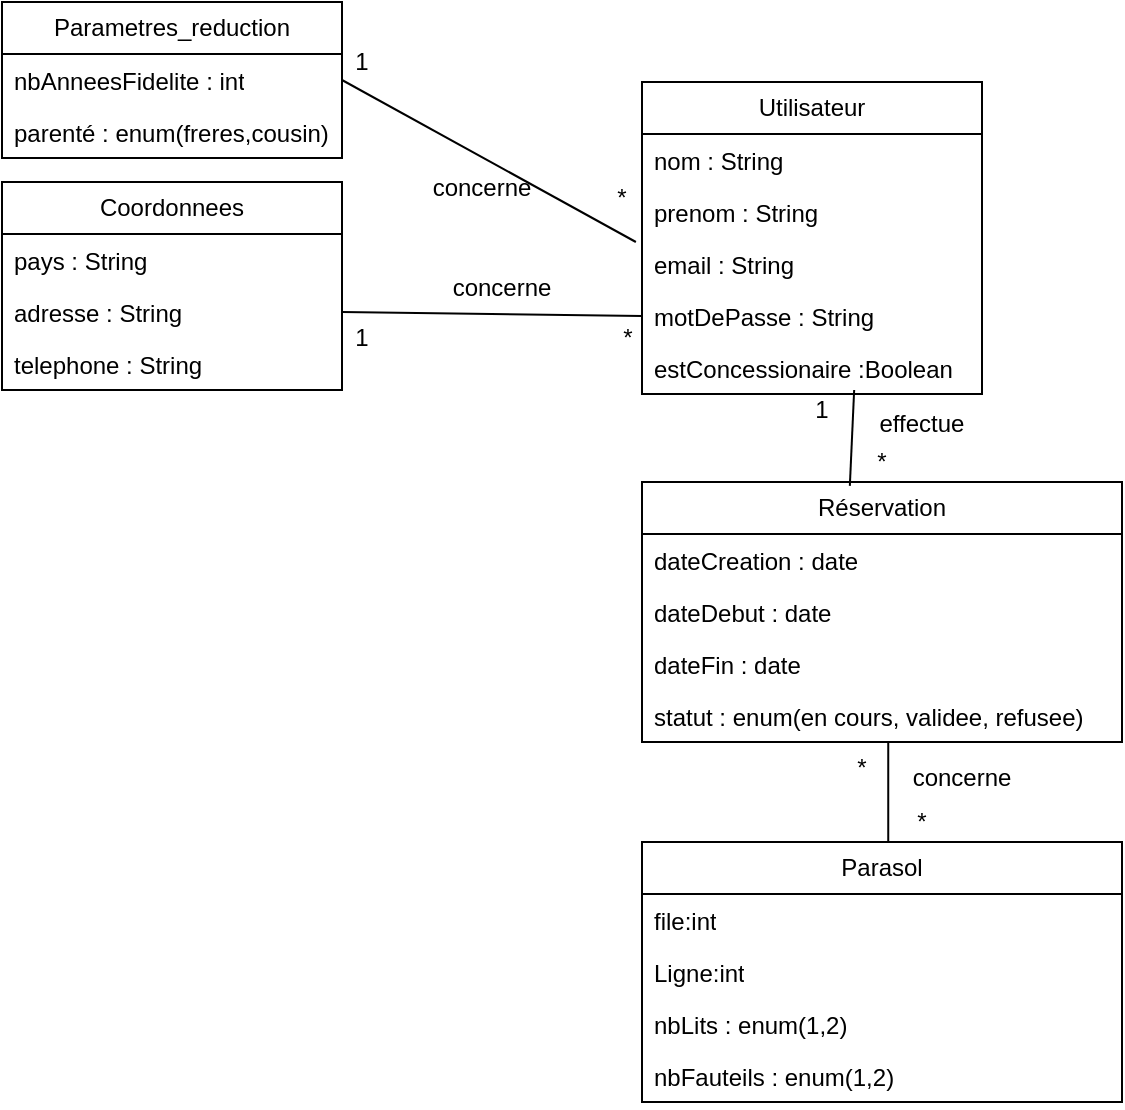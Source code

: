 <mxfile version="21.3.7" type="github">
  <diagram name="Page-1" id="dKBTrxsumRvwRfnkc9OE">
    <mxGraphModel dx="906" dy="628" grid="1" gridSize="10" guides="1" tooltips="1" connect="1" arrows="1" fold="1" page="1" pageScale="1" pageWidth="827" pageHeight="1169" math="0" shadow="0">
      <root>
        <mxCell id="0" />
        <mxCell id="1" parent="0" />
        <mxCell id="kaMZpVxV8Li5TpcQR-ti-2" value="Parametres_reduction" style="swimlane;fontStyle=0;childLayout=stackLayout;horizontal=1;startSize=26;fillColor=none;horizontalStack=0;resizeParent=1;resizeParentMax=0;resizeLast=0;collapsible=1;marginBottom=0;whiteSpace=wrap;html=1;" vertex="1" parent="1">
          <mxGeometry x="30" y="20" width="170" height="78" as="geometry" />
        </mxCell>
        <mxCell id="kaMZpVxV8Li5TpcQR-ti-5" value="nbAnneesFidelite : int" style="text;strokeColor=none;fillColor=none;align=left;verticalAlign=top;spacingLeft=4;spacingRight=4;overflow=hidden;rotatable=0;points=[[0,0.5],[1,0.5]];portConstraint=eastwest;whiteSpace=wrap;html=1;" vertex="1" parent="kaMZpVxV8Li5TpcQR-ti-2">
          <mxGeometry y="26" width="170" height="26" as="geometry" />
        </mxCell>
        <mxCell id="kaMZpVxV8Li5TpcQR-ti-8" value="parenté : enum(freres,cousin)" style="text;strokeColor=none;fillColor=none;align=left;verticalAlign=top;spacingLeft=4;spacingRight=4;overflow=hidden;rotatable=0;points=[[0,0.5],[1,0.5]];portConstraint=eastwest;whiteSpace=wrap;html=1;" vertex="1" parent="kaMZpVxV8Li5TpcQR-ti-2">
          <mxGeometry y="52" width="170" height="26" as="geometry" />
        </mxCell>
        <mxCell id="kaMZpVxV8Li5TpcQR-ti-9" value="Coordonnees" style="swimlane;fontStyle=0;childLayout=stackLayout;horizontal=1;startSize=26;fillColor=none;horizontalStack=0;resizeParent=1;resizeParentMax=0;resizeLast=0;collapsible=1;marginBottom=0;whiteSpace=wrap;html=1;" vertex="1" parent="1">
          <mxGeometry x="30" y="110" width="170" height="104" as="geometry" />
        </mxCell>
        <mxCell id="kaMZpVxV8Li5TpcQR-ti-10" value="pays : String" style="text;strokeColor=none;fillColor=none;align=left;verticalAlign=top;spacingLeft=4;spacingRight=4;overflow=hidden;rotatable=0;points=[[0,0.5],[1,0.5]];portConstraint=eastwest;whiteSpace=wrap;html=1;" vertex="1" parent="kaMZpVxV8Li5TpcQR-ti-9">
          <mxGeometry y="26" width="170" height="26" as="geometry" />
        </mxCell>
        <mxCell id="kaMZpVxV8Li5TpcQR-ti-11" value="adresse : String" style="text;strokeColor=none;fillColor=none;align=left;verticalAlign=top;spacingLeft=4;spacingRight=4;overflow=hidden;rotatable=0;points=[[0,0.5],[1,0.5]];portConstraint=eastwest;whiteSpace=wrap;html=1;" vertex="1" parent="kaMZpVxV8Li5TpcQR-ti-9">
          <mxGeometry y="52" width="170" height="26" as="geometry" />
        </mxCell>
        <mxCell id="kaMZpVxV8Li5TpcQR-ti-12" value="telephone : String" style="text;strokeColor=none;fillColor=none;align=left;verticalAlign=top;spacingLeft=4;spacingRight=4;overflow=hidden;rotatable=0;points=[[0,0.5],[1,0.5]];portConstraint=eastwest;whiteSpace=wrap;html=1;" vertex="1" parent="kaMZpVxV8Li5TpcQR-ti-9">
          <mxGeometry y="78" width="170" height="26" as="geometry" />
        </mxCell>
        <mxCell id="kaMZpVxV8Li5TpcQR-ti-13" value="Utilisateur" style="swimlane;fontStyle=0;childLayout=stackLayout;horizontal=1;startSize=26;fillColor=none;horizontalStack=0;resizeParent=1;resizeParentMax=0;resizeLast=0;collapsible=1;marginBottom=0;whiteSpace=wrap;html=1;" vertex="1" parent="1">
          <mxGeometry x="350" y="60" width="170" height="156" as="geometry" />
        </mxCell>
        <mxCell id="kaMZpVxV8Li5TpcQR-ti-14" value="nom : String" style="text;strokeColor=none;fillColor=none;align=left;verticalAlign=top;spacingLeft=4;spacingRight=4;overflow=hidden;rotatable=0;points=[[0,0.5],[1,0.5]];portConstraint=eastwest;whiteSpace=wrap;html=1;" vertex="1" parent="kaMZpVxV8Li5TpcQR-ti-13">
          <mxGeometry y="26" width="170" height="26" as="geometry" />
        </mxCell>
        <mxCell id="kaMZpVxV8Li5TpcQR-ti-15" value="prenom : String" style="text;strokeColor=none;fillColor=none;align=left;verticalAlign=top;spacingLeft=4;spacingRight=4;overflow=hidden;rotatable=0;points=[[0,0.5],[1,0.5]];portConstraint=eastwest;whiteSpace=wrap;html=1;" vertex="1" parent="kaMZpVxV8Li5TpcQR-ti-13">
          <mxGeometry y="52" width="170" height="26" as="geometry" />
        </mxCell>
        <mxCell id="kaMZpVxV8Li5TpcQR-ti-16" value="email : String" style="text;strokeColor=none;fillColor=none;align=left;verticalAlign=top;spacingLeft=4;spacingRight=4;overflow=hidden;rotatable=0;points=[[0,0.5],[1,0.5]];portConstraint=eastwest;whiteSpace=wrap;html=1;" vertex="1" parent="kaMZpVxV8Li5TpcQR-ti-13">
          <mxGeometry y="78" width="170" height="26" as="geometry" />
        </mxCell>
        <mxCell id="kaMZpVxV8Li5TpcQR-ti-17" value="motDePasse : String" style="text;strokeColor=none;fillColor=none;align=left;verticalAlign=top;spacingLeft=4;spacingRight=4;overflow=hidden;rotatable=0;points=[[0,0.5],[1,0.5]];portConstraint=eastwest;whiteSpace=wrap;html=1;" vertex="1" parent="kaMZpVxV8Li5TpcQR-ti-13">
          <mxGeometry y="104" width="170" height="26" as="geometry" />
        </mxCell>
        <mxCell id="kaMZpVxV8Li5TpcQR-ti-18" value="estConcessionaire :Boolean" style="text;strokeColor=none;fillColor=none;align=left;verticalAlign=top;spacingLeft=4;spacingRight=4;overflow=hidden;rotatable=0;points=[[0,0.5],[1,0.5]];portConstraint=eastwest;whiteSpace=wrap;html=1;" vertex="1" parent="kaMZpVxV8Li5TpcQR-ti-13">
          <mxGeometry y="130" width="170" height="26" as="geometry" />
        </mxCell>
        <mxCell id="kaMZpVxV8Li5TpcQR-ti-19" value="Réservation" style="swimlane;fontStyle=0;childLayout=stackLayout;horizontal=1;startSize=26;fillColor=none;horizontalStack=0;resizeParent=1;resizeParentMax=0;resizeLast=0;collapsible=1;marginBottom=0;whiteSpace=wrap;html=1;" vertex="1" parent="1">
          <mxGeometry x="350" y="260" width="240" height="130" as="geometry" />
        </mxCell>
        <mxCell id="kaMZpVxV8Li5TpcQR-ti-20" value="dateCreation : date" style="text;strokeColor=none;fillColor=none;align=left;verticalAlign=top;spacingLeft=4;spacingRight=4;overflow=hidden;rotatable=0;points=[[0,0.5],[1,0.5]];portConstraint=eastwest;whiteSpace=wrap;html=1;" vertex="1" parent="kaMZpVxV8Li5TpcQR-ti-19">
          <mxGeometry y="26" width="240" height="26" as="geometry" />
        </mxCell>
        <mxCell id="kaMZpVxV8Li5TpcQR-ti-21" value="dateDebut : date" style="text;strokeColor=none;fillColor=none;align=left;verticalAlign=top;spacingLeft=4;spacingRight=4;overflow=hidden;rotatable=0;points=[[0,0.5],[1,0.5]];portConstraint=eastwest;whiteSpace=wrap;html=1;" vertex="1" parent="kaMZpVxV8Li5TpcQR-ti-19">
          <mxGeometry y="52" width="240" height="26" as="geometry" />
        </mxCell>
        <mxCell id="kaMZpVxV8Li5TpcQR-ti-22" value="dateFin : date" style="text;strokeColor=none;fillColor=none;align=left;verticalAlign=top;spacingLeft=4;spacingRight=4;overflow=hidden;rotatable=0;points=[[0,0.5],[1,0.5]];portConstraint=eastwest;whiteSpace=wrap;html=1;" vertex="1" parent="kaMZpVxV8Li5TpcQR-ti-19">
          <mxGeometry y="78" width="240" height="26" as="geometry" />
        </mxCell>
        <mxCell id="kaMZpVxV8Li5TpcQR-ti-25" value="&lt;div&gt;statut : enum(en cours, validee, refusee)&lt;/div&gt;&lt;div&gt;&lt;br&gt;&lt;/div&gt;" style="text;strokeColor=none;fillColor=none;align=left;verticalAlign=top;spacingLeft=4;spacingRight=4;overflow=hidden;rotatable=0;points=[[0,0.5],[1,0.5]];portConstraint=eastwest;whiteSpace=wrap;html=1;" vertex="1" parent="kaMZpVxV8Li5TpcQR-ti-19">
          <mxGeometry y="104" width="240" height="26" as="geometry" />
        </mxCell>
        <mxCell id="kaMZpVxV8Li5TpcQR-ti-27" value="Parasol" style="swimlane;fontStyle=0;childLayout=stackLayout;horizontal=1;startSize=26;fillColor=none;horizontalStack=0;resizeParent=1;resizeParentMax=0;resizeLast=0;collapsible=1;marginBottom=0;whiteSpace=wrap;html=1;" vertex="1" parent="1">
          <mxGeometry x="350" y="440" width="240" height="130" as="geometry" />
        </mxCell>
        <mxCell id="kaMZpVxV8Li5TpcQR-ti-28" value="file:int" style="text;strokeColor=none;fillColor=none;align=left;verticalAlign=top;spacingLeft=4;spacingRight=4;overflow=hidden;rotatable=0;points=[[0,0.5],[1,0.5]];portConstraint=eastwest;whiteSpace=wrap;html=1;" vertex="1" parent="kaMZpVxV8Li5TpcQR-ti-27">
          <mxGeometry y="26" width="240" height="26" as="geometry" />
        </mxCell>
        <mxCell id="kaMZpVxV8Li5TpcQR-ti-29" value="Ligne:int" style="text;strokeColor=none;fillColor=none;align=left;verticalAlign=top;spacingLeft=4;spacingRight=4;overflow=hidden;rotatable=0;points=[[0,0.5],[1,0.5]];portConstraint=eastwest;whiteSpace=wrap;html=1;" vertex="1" parent="kaMZpVxV8Li5TpcQR-ti-27">
          <mxGeometry y="52" width="240" height="26" as="geometry" />
        </mxCell>
        <mxCell id="kaMZpVxV8Li5TpcQR-ti-23" value="nbLits : enum(1,2)" style="text;strokeColor=none;fillColor=none;align=left;verticalAlign=top;spacingLeft=4;spacingRight=4;overflow=hidden;rotatable=0;points=[[0,0.5],[1,0.5]];portConstraint=eastwest;whiteSpace=wrap;html=1;" vertex="1" parent="kaMZpVxV8Li5TpcQR-ti-27">
          <mxGeometry y="78" width="240" height="26" as="geometry" />
        </mxCell>
        <mxCell id="kaMZpVxV8Li5TpcQR-ti-24" value="nbFauteils : enum(1,2)" style="text;strokeColor=none;fillColor=none;align=left;verticalAlign=top;spacingLeft=4;spacingRight=4;overflow=hidden;rotatable=0;points=[[0,0.5],[1,0.5]];portConstraint=eastwest;whiteSpace=wrap;html=1;" vertex="1" parent="kaMZpVxV8Li5TpcQR-ti-27">
          <mxGeometry y="104" width="240" height="26" as="geometry" />
        </mxCell>
        <mxCell id="kaMZpVxV8Li5TpcQR-ti-34" value="" style="endArrow=none;html=1;rounded=0;exitX=1;exitY=0.5;exitDx=0;exitDy=0;entryX=-0.018;entryY=0.077;entryDx=0;entryDy=0;entryPerimeter=0;" edge="1" parent="1" source="kaMZpVxV8Li5TpcQR-ti-5" target="kaMZpVxV8Li5TpcQR-ti-16">
          <mxGeometry width="50" height="50" relative="1" as="geometry">
            <mxPoint x="250" y="120" as="sourcePoint" />
            <mxPoint x="300" y="70" as="targetPoint" />
          </mxGeometry>
        </mxCell>
        <mxCell id="kaMZpVxV8Li5TpcQR-ti-35" value="" style="endArrow=none;html=1;rounded=0;entryX=0;entryY=0.5;entryDx=0;entryDy=0;exitX=1;exitY=0.5;exitDx=0;exitDy=0;" edge="1" parent="1" source="kaMZpVxV8Li5TpcQR-ti-11" target="kaMZpVxV8Li5TpcQR-ti-17">
          <mxGeometry width="50" height="50" relative="1" as="geometry">
            <mxPoint x="230" y="210" as="sourcePoint" />
            <mxPoint x="280" y="160" as="targetPoint" />
          </mxGeometry>
        </mxCell>
        <mxCell id="kaMZpVxV8Li5TpcQR-ti-37" value="" style="endArrow=none;html=1;rounded=0;exitX=0.513;exitY=1;exitDx=0;exitDy=0;exitPerimeter=0;entryX=0.513;entryY=0;entryDx=0;entryDy=0;entryPerimeter=0;" edge="1" parent="1" source="kaMZpVxV8Li5TpcQR-ti-25" target="kaMZpVxV8Li5TpcQR-ti-27">
          <mxGeometry width="50" height="50" relative="1" as="geometry">
            <mxPoint x="990" y="190" as="sourcePoint" />
            <mxPoint x="1040" y="140" as="targetPoint" />
          </mxGeometry>
        </mxCell>
        <mxCell id="kaMZpVxV8Li5TpcQR-ti-38" value="1" style="text;html=1;strokeColor=none;fillColor=none;align=center;verticalAlign=middle;whiteSpace=wrap;rounded=0;" vertex="1" parent="1">
          <mxGeometry x="200" y="178" width="20" height="20" as="geometry" />
        </mxCell>
        <mxCell id="kaMZpVxV8Li5TpcQR-ti-39" value="*" style="text;html=1;strokeColor=none;fillColor=none;align=center;verticalAlign=middle;whiteSpace=wrap;rounded=0;" vertex="1" parent="1">
          <mxGeometry x="330" y="108" width="20" height="20" as="geometry" />
        </mxCell>
        <mxCell id="kaMZpVxV8Li5TpcQR-ti-42" value="*" style="text;html=1;strokeColor=none;fillColor=none;align=center;verticalAlign=middle;whiteSpace=wrap;rounded=0;" vertex="1" parent="1">
          <mxGeometry x="480" y="420" width="20" height="20" as="geometry" />
        </mxCell>
        <mxCell id="kaMZpVxV8Li5TpcQR-ti-43" value="concerne" style="text;html=1;strokeColor=none;fillColor=none;align=center;verticalAlign=middle;whiteSpace=wrap;rounded=0;" vertex="1" parent="1">
          <mxGeometry x="480" y="393" width="60" height="30" as="geometry" />
        </mxCell>
        <mxCell id="kaMZpVxV8Li5TpcQR-ti-45" value="1" style="text;html=1;strokeColor=none;fillColor=none;align=center;verticalAlign=middle;whiteSpace=wrap;rounded=0;" vertex="1" parent="1">
          <mxGeometry x="430" y="214" width="20" height="20" as="geometry" />
        </mxCell>
        <mxCell id="kaMZpVxV8Li5TpcQR-ti-46" value="*" style="text;html=1;strokeColor=none;fillColor=none;align=center;verticalAlign=middle;whiteSpace=wrap;rounded=0;" vertex="1" parent="1">
          <mxGeometry x="460" y="240" width="20" height="20" as="geometry" />
        </mxCell>
        <mxCell id="kaMZpVxV8Li5TpcQR-ti-49" value="effectue" style="text;html=1;strokeColor=none;fillColor=none;align=center;verticalAlign=middle;whiteSpace=wrap;rounded=0;" vertex="1" parent="1">
          <mxGeometry x="460" y="216" width="60" height="30" as="geometry" />
        </mxCell>
        <mxCell id="kaMZpVxV8Li5TpcQR-ti-50" value="1" style="text;html=1;strokeColor=none;fillColor=none;align=center;verticalAlign=middle;whiteSpace=wrap;rounded=0;" vertex="1" parent="1">
          <mxGeometry x="200" y="40" width="20" height="20" as="geometry" />
        </mxCell>
        <mxCell id="kaMZpVxV8Li5TpcQR-ti-52" value="concerne" style="text;html=1;strokeColor=none;fillColor=none;align=center;verticalAlign=middle;whiteSpace=wrap;rounded=0;" vertex="1" parent="1">
          <mxGeometry x="240" y="98" width="60" height="30" as="geometry" />
        </mxCell>
        <mxCell id="kaMZpVxV8Li5TpcQR-ti-53" value="concerne" style="text;html=1;strokeColor=none;fillColor=none;align=center;verticalAlign=middle;whiteSpace=wrap;rounded=0;" vertex="1" parent="1">
          <mxGeometry x="250" y="148" width="60" height="30" as="geometry" />
        </mxCell>
        <mxCell id="kaMZpVxV8Li5TpcQR-ti-54" value="*" style="text;html=1;strokeColor=none;fillColor=none;align=center;verticalAlign=middle;whiteSpace=wrap;rounded=0;" vertex="1" parent="1">
          <mxGeometry x="333" y="178" width="20" height="20" as="geometry" />
        </mxCell>
        <mxCell id="kaMZpVxV8Li5TpcQR-ti-56" value="*" style="text;html=1;strokeColor=none;fillColor=none;align=center;verticalAlign=middle;whiteSpace=wrap;rounded=0;" vertex="1" parent="1">
          <mxGeometry x="450" y="393" width="20" height="20" as="geometry" />
        </mxCell>
        <mxCell id="kaMZpVxV8Li5TpcQR-ti-58" value="" style="endArrow=none;html=1;rounded=0;entryX=0.624;entryY=0.923;entryDx=0;entryDy=0;entryPerimeter=0;exitX=0.433;exitY=0.015;exitDx=0;exitDy=0;exitPerimeter=0;" edge="1" parent="1" source="kaMZpVxV8Li5TpcQR-ti-19" target="kaMZpVxV8Li5TpcQR-ti-18">
          <mxGeometry width="50" height="50" relative="1" as="geometry">
            <mxPoint x="400" y="260" as="sourcePoint" />
            <mxPoint x="450" y="210" as="targetPoint" />
          </mxGeometry>
        </mxCell>
      </root>
    </mxGraphModel>
  </diagram>
</mxfile>
